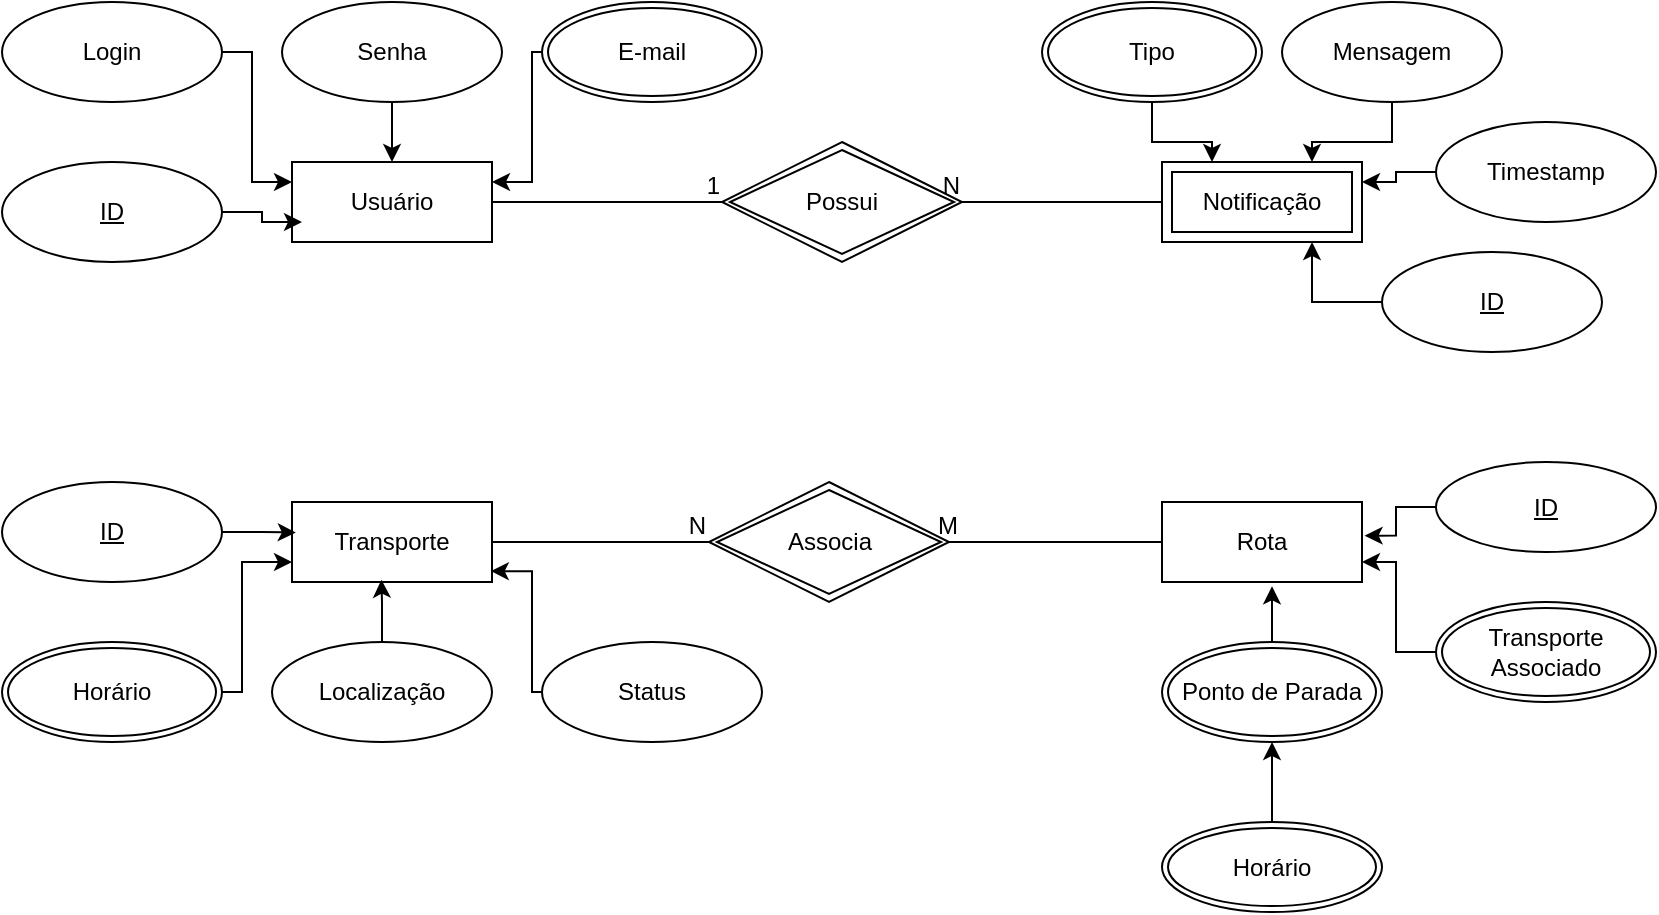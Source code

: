 <mxfile version="24.2.2" type="device">
  <diagram name="Página-1" id="VVkLFZzK9_4odM9Y-xnh">
    <mxGraphModel dx="1154" dy="514" grid="1" gridSize="10" guides="1" tooltips="1" connect="1" arrows="1" fold="1" page="1" pageScale="1" pageWidth="827" pageHeight="1169" math="0" shadow="0">
      <root>
        <mxCell id="0" />
        <mxCell id="1" parent="0" />
        <mxCell id="ZjyOMwGokumLAgWvCMF8-27" value="Usuário" style="whiteSpace=wrap;html=1;align=center;" parent="1" vertex="1">
          <mxGeometry x="145" y="80" width="100" height="40" as="geometry" />
        </mxCell>
        <mxCell id="ZjyOMwGokumLAgWvCMF8-28" value="ID" style="ellipse;whiteSpace=wrap;html=1;align=center;fontStyle=4;" parent="1" vertex="1">
          <mxGeometry y="80" width="110" height="50" as="geometry" />
        </mxCell>
        <mxCell id="ZjyOMwGokumLAgWvCMF8-38" style="edgeStyle=orthogonalEdgeStyle;rounded=0;orthogonalLoop=1;jettySize=auto;html=1;entryX=0;entryY=0.25;entryDx=0;entryDy=0;" parent="1" source="ZjyOMwGokumLAgWvCMF8-29" target="ZjyOMwGokumLAgWvCMF8-27" edge="1">
          <mxGeometry relative="1" as="geometry">
            <Array as="points">
              <mxPoint x="125" y="25" />
              <mxPoint x="125" y="90" />
            </Array>
          </mxGeometry>
        </mxCell>
        <mxCell id="ZjyOMwGokumLAgWvCMF8-29" value="Login" style="ellipse;whiteSpace=wrap;html=1;align=center;" parent="1" vertex="1">
          <mxGeometry width="110" height="50" as="geometry" />
        </mxCell>
        <mxCell id="ZjyOMwGokumLAgWvCMF8-39" style="edgeStyle=orthogonalEdgeStyle;rounded=0;orthogonalLoop=1;jettySize=auto;html=1;entryX=0.5;entryY=0;entryDx=0;entryDy=0;" parent="1" source="ZjyOMwGokumLAgWvCMF8-30" target="ZjyOMwGokumLAgWvCMF8-27" edge="1">
          <mxGeometry relative="1" as="geometry" />
        </mxCell>
        <mxCell id="ZjyOMwGokumLAgWvCMF8-30" value="Senha" style="ellipse;whiteSpace=wrap;html=1;align=center;" parent="1" vertex="1">
          <mxGeometry x="140" width="110" height="50" as="geometry" />
        </mxCell>
        <mxCell id="ZjyOMwGokumLAgWvCMF8-40" style="edgeStyle=orthogonalEdgeStyle;rounded=0;orthogonalLoop=1;jettySize=auto;html=1;entryX=1;entryY=0.25;entryDx=0;entryDy=0;" parent="1" source="ZjyOMwGokumLAgWvCMF8-32" target="ZjyOMwGokumLAgWvCMF8-27" edge="1">
          <mxGeometry relative="1" as="geometry">
            <Array as="points">
              <mxPoint x="265" y="25" />
              <mxPoint x="265" y="90" />
            </Array>
          </mxGeometry>
        </mxCell>
        <mxCell id="ZjyOMwGokumLAgWvCMF8-32" value="E-mail" style="ellipse;shape=doubleEllipse;margin=3;whiteSpace=wrap;html=1;align=center;" parent="1" vertex="1">
          <mxGeometry x="270" width="110" height="50" as="geometry" />
        </mxCell>
        <mxCell id="ZjyOMwGokumLAgWvCMF8-41" value="Notificação" style="shape=ext;margin=3;double=1;whiteSpace=wrap;html=1;align=center;" parent="1" vertex="1">
          <mxGeometry x="580" y="80" width="100" height="40" as="geometry" />
        </mxCell>
        <mxCell id="ZjyOMwGokumLAgWvCMF8-51" style="edgeStyle=orthogonalEdgeStyle;rounded=0;orthogonalLoop=1;jettySize=auto;html=1;entryX=0.75;entryY=1;entryDx=0;entryDy=0;" parent="1" source="ZjyOMwGokumLAgWvCMF8-43" target="ZjyOMwGokumLAgWvCMF8-41" edge="1">
          <mxGeometry relative="1" as="geometry" />
        </mxCell>
        <mxCell id="ZjyOMwGokumLAgWvCMF8-43" value="ID" style="ellipse;whiteSpace=wrap;html=1;align=center;fontStyle=4;" parent="1" vertex="1">
          <mxGeometry x="690" y="125" width="110" height="50" as="geometry" />
        </mxCell>
        <mxCell id="ZjyOMwGokumLAgWvCMF8-49" style="edgeStyle=orthogonalEdgeStyle;rounded=0;orthogonalLoop=1;jettySize=auto;html=1;entryX=0.75;entryY=0;entryDx=0;entryDy=0;" parent="1" source="ZjyOMwGokumLAgWvCMF8-45" target="ZjyOMwGokumLAgWvCMF8-41" edge="1">
          <mxGeometry relative="1" as="geometry" />
        </mxCell>
        <mxCell id="ZjyOMwGokumLAgWvCMF8-45" value="Mensagem" style="ellipse;whiteSpace=wrap;html=1;align=center;" parent="1" vertex="1">
          <mxGeometry x="640" width="110" height="50" as="geometry" />
        </mxCell>
        <mxCell id="ZAnpAoMI57cmUxwDlMz--1" style="edgeStyle=orthogonalEdgeStyle;rounded=0;orthogonalLoop=1;jettySize=auto;html=1;entryX=0.25;entryY=0;entryDx=0;entryDy=0;" edge="1" parent="1" source="ZjyOMwGokumLAgWvCMF8-46" target="ZjyOMwGokumLAgWvCMF8-41">
          <mxGeometry relative="1" as="geometry" />
        </mxCell>
        <mxCell id="ZjyOMwGokumLAgWvCMF8-46" value="Tipo" style="ellipse;shape=doubleEllipse;margin=3;whiteSpace=wrap;html=1;align=center;" parent="1" vertex="1">
          <mxGeometry x="520" width="110" height="50" as="geometry" />
        </mxCell>
        <mxCell id="ZjyOMwGokumLAgWvCMF8-50" style="edgeStyle=orthogonalEdgeStyle;rounded=0;orthogonalLoop=1;jettySize=auto;html=1;entryX=1;entryY=0.25;entryDx=0;entryDy=0;" parent="1" source="ZjyOMwGokumLAgWvCMF8-47" target="ZjyOMwGokumLAgWvCMF8-41" edge="1">
          <mxGeometry relative="1" as="geometry" />
        </mxCell>
        <mxCell id="ZjyOMwGokumLAgWvCMF8-47" value="Timestamp" style="ellipse;whiteSpace=wrap;html=1;align=center;" parent="1" vertex="1">
          <mxGeometry x="717" y="60" width="110" height="50" as="geometry" />
        </mxCell>
        <mxCell id="ZjyOMwGokumLAgWvCMF8-54" value="Possui" style="shape=rhombus;double=1;perimeter=rhombusPerimeter;whiteSpace=wrap;html=1;align=center;" parent="1" vertex="1">
          <mxGeometry x="360" y="70" width="120" height="60" as="geometry" />
        </mxCell>
        <mxCell id="ZjyOMwGokumLAgWvCMF8-57" value="Transporte" style="whiteSpace=wrap;html=1;align=center;" parent="1" vertex="1">
          <mxGeometry x="145" y="250" width="100" height="40" as="geometry" />
        </mxCell>
        <mxCell id="ZjyOMwGokumLAgWvCMF8-58" value="Localização" style="ellipse;whiteSpace=wrap;html=1;align=center;" parent="1" vertex="1">
          <mxGeometry x="135" y="320" width="110" height="50" as="geometry" />
        </mxCell>
        <mxCell id="ZjyOMwGokumLAgWvCMF8-59" value="Status" style="ellipse;whiteSpace=wrap;html=1;align=center;" parent="1" vertex="1">
          <mxGeometry x="270" y="320" width="110" height="50" as="geometry" />
        </mxCell>
        <mxCell id="ZjyOMwGokumLAgWvCMF8-64" style="edgeStyle=orthogonalEdgeStyle;rounded=0;orthogonalLoop=1;jettySize=auto;html=1;entryX=0;entryY=0.75;entryDx=0;entryDy=0;" parent="1" source="ZjyOMwGokumLAgWvCMF8-60" target="ZjyOMwGokumLAgWvCMF8-57" edge="1">
          <mxGeometry relative="1" as="geometry">
            <Array as="points">
              <mxPoint x="120" y="345" />
              <mxPoint x="120" y="280" />
            </Array>
          </mxGeometry>
        </mxCell>
        <mxCell id="ZjyOMwGokumLAgWvCMF8-60" value="Horário" style="ellipse;shape=doubleEllipse;margin=3;whiteSpace=wrap;html=1;align=center;" parent="1" vertex="1">
          <mxGeometry y="320" width="110" height="50" as="geometry" />
        </mxCell>
        <mxCell id="ZjyOMwGokumLAgWvCMF8-62" value="ID" style="ellipse;whiteSpace=wrap;html=1;align=center;fontStyle=4;" parent="1" vertex="1">
          <mxGeometry y="240" width="110" height="50" as="geometry" />
        </mxCell>
        <mxCell id="ZjyOMwGokumLAgWvCMF8-63" style="edgeStyle=orthogonalEdgeStyle;rounded=0;orthogonalLoop=1;jettySize=auto;html=1;entryX=0.019;entryY=0.382;entryDx=0;entryDy=0;entryPerimeter=0;" parent="1" source="ZjyOMwGokumLAgWvCMF8-62" target="ZjyOMwGokumLAgWvCMF8-57" edge="1">
          <mxGeometry relative="1" as="geometry" />
        </mxCell>
        <mxCell id="ZjyOMwGokumLAgWvCMF8-67" value="Rota" style="whiteSpace=wrap;html=1;align=center;" parent="1" vertex="1">
          <mxGeometry x="580" y="250" width="100" height="40" as="geometry" />
        </mxCell>
        <mxCell id="ZjyOMwGokumLAgWvCMF8-100" style="edgeStyle=orthogonalEdgeStyle;rounded=0;orthogonalLoop=1;jettySize=auto;html=1;entryX=0.5;entryY=1;entryDx=0;entryDy=0;" parent="1" source="ZjyOMwGokumLAgWvCMF8-69" target="ZjyOMwGokumLAgWvCMF8-71" edge="1">
          <mxGeometry relative="1" as="geometry" />
        </mxCell>
        <mxCell id="ZjyOMwGokumLAgWvCMF8-69" value="Horário" style="ellipse;shape=doubleEllipse;margin=3;whiteSpace=wrap;html=1;align=center;" parent="1" vertex="1">
          <mxGeometry x="580" y="410" width="110" height="45" as="geometry" />
        </mxCell>
        <mxCell id="ZjyOMwGokumLAgWvCMF8-101" style="edgeStyle=orthogonalEdgeStyle;rounded=0;orthogonalLoop=1;jettySize=auto;html=1;entryX=1;entryY=0.75;entryDx=0;entryDy=0;" parent="1" source="ZjyOMwGokumLAgWvCMF8-70" target="ZjyOMwGokumLAgWvCMF8-67" edge="1">
          <mxGeometry relative="1" as="geometry" />
        </mxCell>
        <mxCell id="ZjyOMwGokumLAgWvCMF8-70" value="Transporte Associado" style="ellipse;shape=doubleEllipse;margin=3;whiteSpace=wrap;html=1;align=center;" parent="1" vertex="1">
          <mxGeometry x="717" y="300" width="110" height="50" as="geometry" />
        </mxCell>
        <mxCell id="ZjyOMwGokumLAgWvCMF8-71" value="Ponto de Parada" style="ellipse;shape=doubleEllipse;margin=3;whiteSpace=wrap;html=1;align=center;" parent="1" vertex="1">
          <mxGeometry x="580" y="320" width="110" height="50" as="geometry" />
        </mxCell>
        <mxCell id="ZjyOMwGokumLAgWvCMF8-73" value="ID" style="ellipse;whiteSpace=wrap;html=1;align=center;fontStyle=4;" parent="1" vertex="1">
          <mxGeometry x="717" y="230" width="110" height="45" as="geometry" />
        </mxCell>
        <mxCell id="ZjyOMwGokumLAgWvCMF8-74" style="edgeStyle=orthogonalEdgeStyle;rounded=0;orthogonalLoop=1;jettySize=auto;html=1;entryX=0.447;entryY=0.971;entryDx=0;entryDy=0;entryPerimeter=0;" parent="1" source="ZjyOMwGokumLAgWvCMF8-58" target="ZjyOMwGokumLAgWvCMF8-57" edge="1">
          <mxGeometry relative="1" as="geometry" />
        </mxCell>
        <mxCell id="ZjyOMwGokumLAgWvCMF8-75" style="edgeStyle=orthogonalEdgeStyle;rounded=0;orthogonalLoop=1;jettySize=auto;html=1;entryX=1.013;entryY=0.421;entryDx=0;entryDy=0;entryPerimeter=0;" parent="1" source="ZjyOMwGokumLAgWvCMF8-73" target="ZjyOMwGokumLAgWvCMF8-67" edge="1">
          <mxGeometry relative="1" as="geometry" />
        </mxCell>
        <mxCell id="ZjyOMwGokumLAgWvCMF8-79" value="Associa" style="shape=rhombus;double=1;perimeter=rhombusPerimeter;whiteSpace=wrap;html=1;align=center;" parent="1" vertex="1">
          <mxGeometry x="353.5" y="240" width="120" height="60" as="geometry" />
        </mxCell>
        <mxCell id="ZjyOMwGokumLAgWvCMF8-81" style="edgeStyle=orthogonalEdgeStyle;rounded=0;orthogonalLoop=1;jettySize=auto;html=1;entryX=0.994;entryY=0.864;entryDx=0;entryDy=0;entryPerimeter=0;" parent="1" source="ZjyOMwGokumLAgWvCMF8-59" target="ZjyOMwGokumLAgWvCMF8-57" edge="1">
          <mxGeometry relative="1" as="geometry">
            <Array as="points">
              <mxPoint x="265" y="345" />
              <mxPoint x="265" y="285" />
            </Array>
          </mxGeometry>
        </mxCell>
        <mxCell id="ZjyOMwGokumLAgWvCMF8-87" value="" style="endArrow=none;html=1;rounded=0;entryX=1;entryY=0.5;entryDx=0;entryDy=0;exitX=0;exitY=0.5;exitDx=0;exitDy=0;" parent="1" source="ZjyOMwGokumLAgWvCMF8-67" target="ZjyOMwGokumLAgWvCMF8-79" edge="1">
          <mxGeometry relative="1" as="geometry">
            <mxPoint x="300" y="370" as="sourcePoint" />
            <mxPoint x="460" y="370" as="targetPoint" />
          </mxGeometry>
        </mxCell>
        <mxCell id="ZjyOMwGokumLAgWvCMF8-88" value="M" style="resizable=0;html=1;whiteSpace=wrap;align=right;verticalAlign=bottom;" parent="ZjyOMwGokumLAgWvCMF8-87" connectable="0" vertex="1">
          <mxGeometry x="1" relative="1" as="geometry">
            <mxPoint x="6" as="offset" />
          </mxGeometry>
        </mxCell>
        <mxCell id="ZjyOMwGokumLAgWvCMF8-89" value="" style="endArrow=none;html=1;rounded=0;exitX=1;exitY=0.5;exitDx=0;exitDy=0;entryX=0;entryY=0.5;entryDx=0;entryDy=0;" parent="1" source="ZjyOMwGokumLAgWvCMF8-27" target="ZjyOMwGokumLAgWvCMF8-54" edge="1">
          <mxGeometry relative="1" as="geometry">
            <mxPoint x="255" y="280" as="sourcePoint" />
            <mxPoint x="364" y="280" as="targetPoint" />
            <Array as="points" />
          </mxGeometry>
        </mxCell>
        <mxCell id="ZjyOMwGokumLAgWvCMF8-90" value="1" style="resizable=0;html=1;whiteSpace=wrap;align=right;verticalAlign=bottom;" parent="ZjyOMwGokumLAgWvCMF8-89" connectable="0" vertex="1">
          <mxGeometry x="1" relative="1" as="geometry" />
        </mxCell>
        <mxCell id="ZjyOMwGokumLAgWvCMF8-94" value="" style="endArrow=none;html=1;rounded=0;exitX=1;exitY=0.5;exitDx=0;exitDy=0;entryX=0;entryY=0.5;entryDx=0;entryDy=0;" parent="1" source="ZjyOMwGokumLAgWvCMF8-57" target="ZjyOMwGokumLAgWvCMF8-79" edge="1">
          <mxGeometry relative="1" as="geometry">
            <mxPoint x="310" y="240" as="sourcePoint" />
            <mxPoint x="470" y="240" as="targetPoint" />
          </mxGeometry>
        </mxCell>
        <mxCell id="ZjyOMwGokumLAgWvCMF8-95" value="N" style="resizable=0;html=1;whiteSpace=wrap;align=right;verticalAlign=bottom;" parent="ZjyOMwGokumLAgWvCMF8-94" connectable="0" vertex="1">
          <mxGeometry x="1" relative="1" as="geometry" />
        </mxCell>
        <mxCell id="ZjyOMwGokumLAgWvCMF8-96" value="" style="endArrow=none;html=1;rounded=0;entryX=1;entryY=0.5;entryDx=0;entryDy=0;exitX=0;exitY=0.5;exitDx=0;exitDy=0;" parent="1" source="ZjyOMwGokumLAgWvCMF8-41" target="ZjyOMwGokumLAgWvCMF8-54" edge="1">
          <mxGeometry relative="1" as="geometry">
            <mxPoint x="390" y="160" as="sourcePoint" />
            <mxPoint x="550" y="160" as="targetPoint" />
          </mxGeometry>
        </mxCell>
        <mxCell id="ZjyOMwGokumLAgWvCMF8-97" value="N" style="resizable=0;html=1;whiteSpace=wrap;align=right;verticalAlign=bottom;" parent="ZjyOMwGokumLAgWvCMF8-96" connectable="0" vertex="1">
          <mxGeometry x="1" relative="1" as="geometry" />
        </mxCell>
        <mxCell id="ZjyOMwGokumLAgWvCMF8-99" style="edgeStyle=orthogonalEdgeStyle;rounded=0;orthogonalLoop=1;jettySize=auto;html=1;entryX=0.55;entryY=1.054;entryDx=0;entryDy=0;entryPerimeter=0;" parent="1" source="ZjyOMwGokumLAgWvCMF8-71" target="ZjyOMwGokumLAgWvCMF8-67" edge="1">
          <mxGeometry relative="1" as="geometry" />
        </mxCell>
        <mxCell id="QJFoH9kZmCkEioRD1Lsv-1" style="edgeStyle=orthogonalEdgeStyle;rounded=0;orthogonalLoop=1;jettySize=auto;html=1;entryX=0.05;entryY=0.75;entryDx=0;entryDy=0;entryPerimeter=0;" parent="1" source="ZjyOMwGokumLAgWvCMF8-28" target="ZjyOMwGokumLAgWvCMF8-27" edge="1">
          <mxGeometry relative="1" as="geometry" />
        </mxCell>
      </root>
    </mxGraphModel>
  </diagram>
</mxfile>
